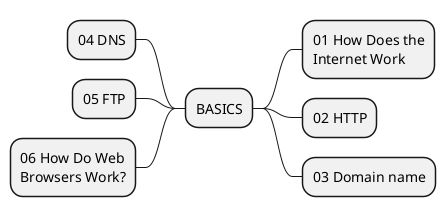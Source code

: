@startmindmap BASICS
<style>
node {
    MaximumWidth 150
    HorizontalAlignment left
}
</style>

+  BASICS
++ 01 How Does the Internet Work
++ 02 HTTP
++ 03 Domain name
-- 04 DNS
-- 05 FTP
-- 06 How Do Web Browsers Work?

@endmindmap
